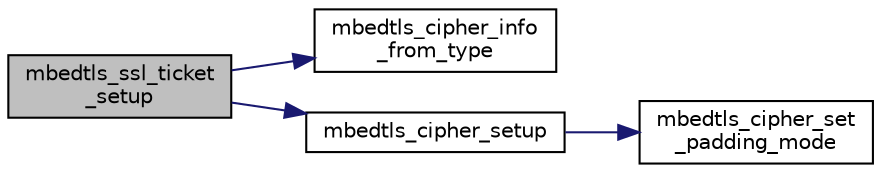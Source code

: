 digraph "mbedtls_ssl_ticket_setup"
{
 // LATEX_PDF_SIZE
  edge [fontname="Helvetica",fontsize="10",labelfontname="Helvetica",labelfontsize="10"];
  node [fontname="Helvetica",fontsize="10",shape=record];
  rankdir="LR";
  Node1 [label="mbedtls_ssl_ticket\l_setup",height=0.2,width=0.4,color="black", fillcolor="grey75", style="filled", fontcolor="black",tooltip="Prepare context to be actually used."];
  Node1 -> Node2 [color="midnightblue",fontsize="10",style="solid",fontname="Helvetica"];
  Node2 [label="mbedtls_cipher_info\l_from_type",height=0.2,width=0.4,color="black", fillcolor="white", style="filled",URL="$dd/d8f/cipher_8c.html#a8bc2809cbd7c2357f41be8cf76eeed92",tooltip="This function retrieves the cipher-information structure associated with the given cipher type."];
  Node1 -> Node3 [color="midnightblue",fontsize="10",style="solid",fontname="Helvetica"];
  Node3 [label="mbedtls_cipher_setup",height=0.2,width=0.4,color="black", fillcolor="white", style="filled",URL="$dd/d8f/cipher_8c.html#a009056b59d69abba5843ce78cd9aae1c",tooltip="This function initializes and fills the cipher-context structure with the appropriate values...."];
  Node3 -> Node4 [color="midnightblue",fontsize="10",style="solid",fontname="Helvetica"];
  Node4 [label="mbedtls_cipher_set\l_padding_mode",height=0.2,width=0.4,color="black", fillcolor="white", style="filled",URL="$dd/d8f/cipher_8c.html#afad97d1964a7a98d82488fecd052130f",tooltip="This function sets the padding mode, for cipher modes that use padding."];
}
